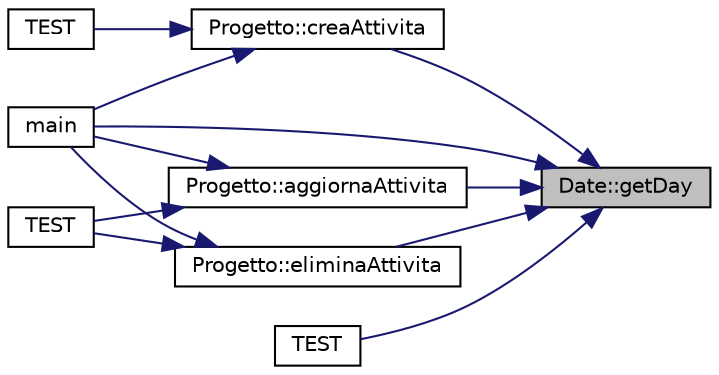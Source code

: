 digraph "Date::getDay"
{
 // LATEX_PDF_SIZE
  edge [fontname="Helvetica",fontsize="10",labelfontname="Helvetica",labelfontsize="10"];
  node [fontname="Helvetica",fontsize="10",shape=record];
  rankdir="RL";
  Node12 [label="Date::getDay",height=0.2,width=0.4,color="black", fillcolor="grey75", style="filled", fontcolor="black",tooltip=" "];
  Node12 -> Node13 [dir="back",color="midnightblue",fontsize="10",style="solid",fontname="Helvetica"];
  Node13 [label="main",height=0.2,width=0.4,color="black", fillcolor="white", style="filled",URL="$main_8cpp.html#a840291bc02cba5474a4cb46a9b9566fe",tooltip=" "];
  Node12 -> Node14 [dir="back",color="midnightblue",fontsize="10",style="solid",fontname="Helvetica"];
  Node14 [label="Progetto::creaAttivita",height=0.2,width=0.4,color="black", fillcolor="white", style="filled",URL="$class_progetto.html#af483f7ff14bc2181ffcd1346da2af67a",tooltip="aggiunta nuova attivita' al progetto"];
  Node14 -> Node13 [dir="back",color="midnightblue",fontsize="10",style="solid",fontname="Helvetica"];
  Node14 -> Node15 [dir="back",color="midnightblue",fontsize="10",style="solid",fontname="Helvetica"];
  Node15 [label="TEST",height=0.2,width=0.4,color="black", fillcolor="white", style="filled",URL="$test_8cpp.html#a281a2addac78a57a9b0da7482ee36cc5",tooltip=" "];
  Node12 -> Node16 [dir="back",color="midnightblue",fontsize="10",style="solid",fontname="Helvetica"];
  Node16 [label="Progetto::eliminaAttivita",height=0.2,width=0.4,color="black", fillcolor="white", style="filled",URL="$class_progetto.html#a63dc44f265d5c6b94b18b2a2a45d76bf",tooltip="eliminazione di un'attivita' dal progetto"];
  Node16 -> Node13 [dir="back",color="midnightblue",fontsize="10",style="solid",fontname="Helvetica"];
  Node16 -> Node17 [dir="back",color="midnightblue",fontsize="10",style="solid",fontname="Helvetica"];
  Node17 [label="TEST",height=0.2,width=0.4,color="black", fillcolor="white", style="filled",URL="$test_8cpp.html#a6742edfc6016034907008dd8f60e8ea7",tooltip=" "];
  Node12 -> Node18 [dir="back",color="midnightblue",fontsize="10",style="solid",fontname="Helvetica"];
  Node18 [label="Progetto::aggiornaAttivita",height=0.2,width=0.4,color="black", fillcolor="white", style="filled",URL="$class_progetto.html#a3cc3536a14e32bd0ca7fe8d7a79e0abe",tooltip="aggiornamento di un'attivita' del progetto"];
  Node18 -> Node13 [dir="back",color="midnightblue",fontsize="10",style="solid",fontname="Helvetica"];
  Node18 -> Node17 [dir="back",color="midnightblue",fontsize="10",style="solid",fontname="Helvetica"];
  Node12 -> Node19 [dir="back",color="midnightblue",fontsize="10",style="solid",fontname="Helvetica"];
  Node19 [label="TEST",height=0.2,width=0.4,color="black", fillcolor="white", style="filled",URL="$test_8cpp.html#af80be6e4fdab0efcb174ed582ca6ee54",tooltip=" "];
}
